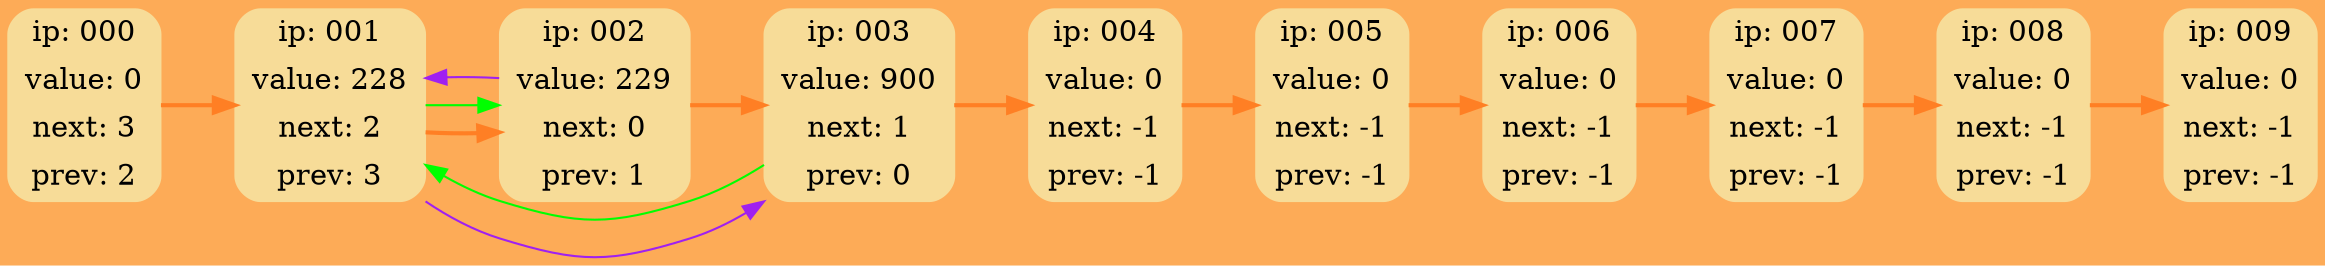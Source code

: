 digraph G {
	rankdir = LR;
	bgcolor="#FDAB57"
	node000 [shape=Mrecord; style=filled; color="#F7DC98"; label = " { ip: 000} | {value:   0} | {next:   3} | {prev:   2} " ];
	node001 [shape=Mrecord; style=filled; color="#F7DC98"; label = " { ip: 001} | {value: 228} | {next:   2} | {prev:   3} " ];
	node002 [shape=Mrecord; style=filled; color="#F7DC98"; label = " { ip: 002} | {value: 229} | {next:   0} | {prev:   1} " ];
	node003 [shape=Mrecord; style=filled; color="#F7DC98"; label = " { ip: 003} | {value: 900} | {next:   1} | {prev:   0} " ];
	node004 [shape=Mrecord; style=filled; color="#F7DC98"; label = " { ip: 004} | {value:   0} | {next:  -1} | {prev:  -1} " ];
	node005 [shape=Mrecord; style=filled; color="#F7DC98"; label = " { ip: 005} | {value:   0} | {next:  -1} | {prev:  -1} " ];
	node006 [shape=Mrecord; style=filled; color="#F7DC98"; label = " { ip: 006} | {value:   0} | {next:  -1} | {prev:  -1} " ];
	node007 [shape=Mrecord; style=filled; color="#F7DC98"; label = " { ip: 007} | {value:   0} | {next:  -1} | {prev:  -1} " ];
	node008 [shape=Mrecord; style=filled; color="#F7DC98"; label = " { ip: 008} | {value:   0} | {next:  -1} | {prev:  -1} " ];
	node009 [shape=Mrecord; style=filled; color="#F7DC98"; label = " { ip: 009} | {value:   0} | {next:  -1} | {prev:  -1} " ];

	node000 -> node001 [style=bold; weight=1000; color=chocolate1; ];
	node001 -> node002 [style=bold; weight=1000; color=chocolate1; ];
	node002 -> node003 [style=bold; weight=1000; color=chocolate1; ];
	node003 -> node004 [style=bold; weight=1000; color=chocolate1; ];
	node004 -> node005 [style=bold; weight=1000; color=chocolate1; ];
	node005 -> node006 [style=bold; weight=1000; color=chocolate1; ];
	node006 -> node007 [style=bold; weight=1000; color=chocolate1; ];
	node007 -> node008 [style=bold; weight=1000; color=chocolate1; ];
	node008 -> node009 [style=bold; weight=1000; color=chocolate1; ];

	node001 -> node002 [weight=0; color=green; ];
	node003 -> node001 [weight=0; color=green; ];

	node002 -> node001 [weight=0; color=purple; constraint=false; ];
	node001 -> node003 [weight=0; color=purple; constraint=false; ];
}
